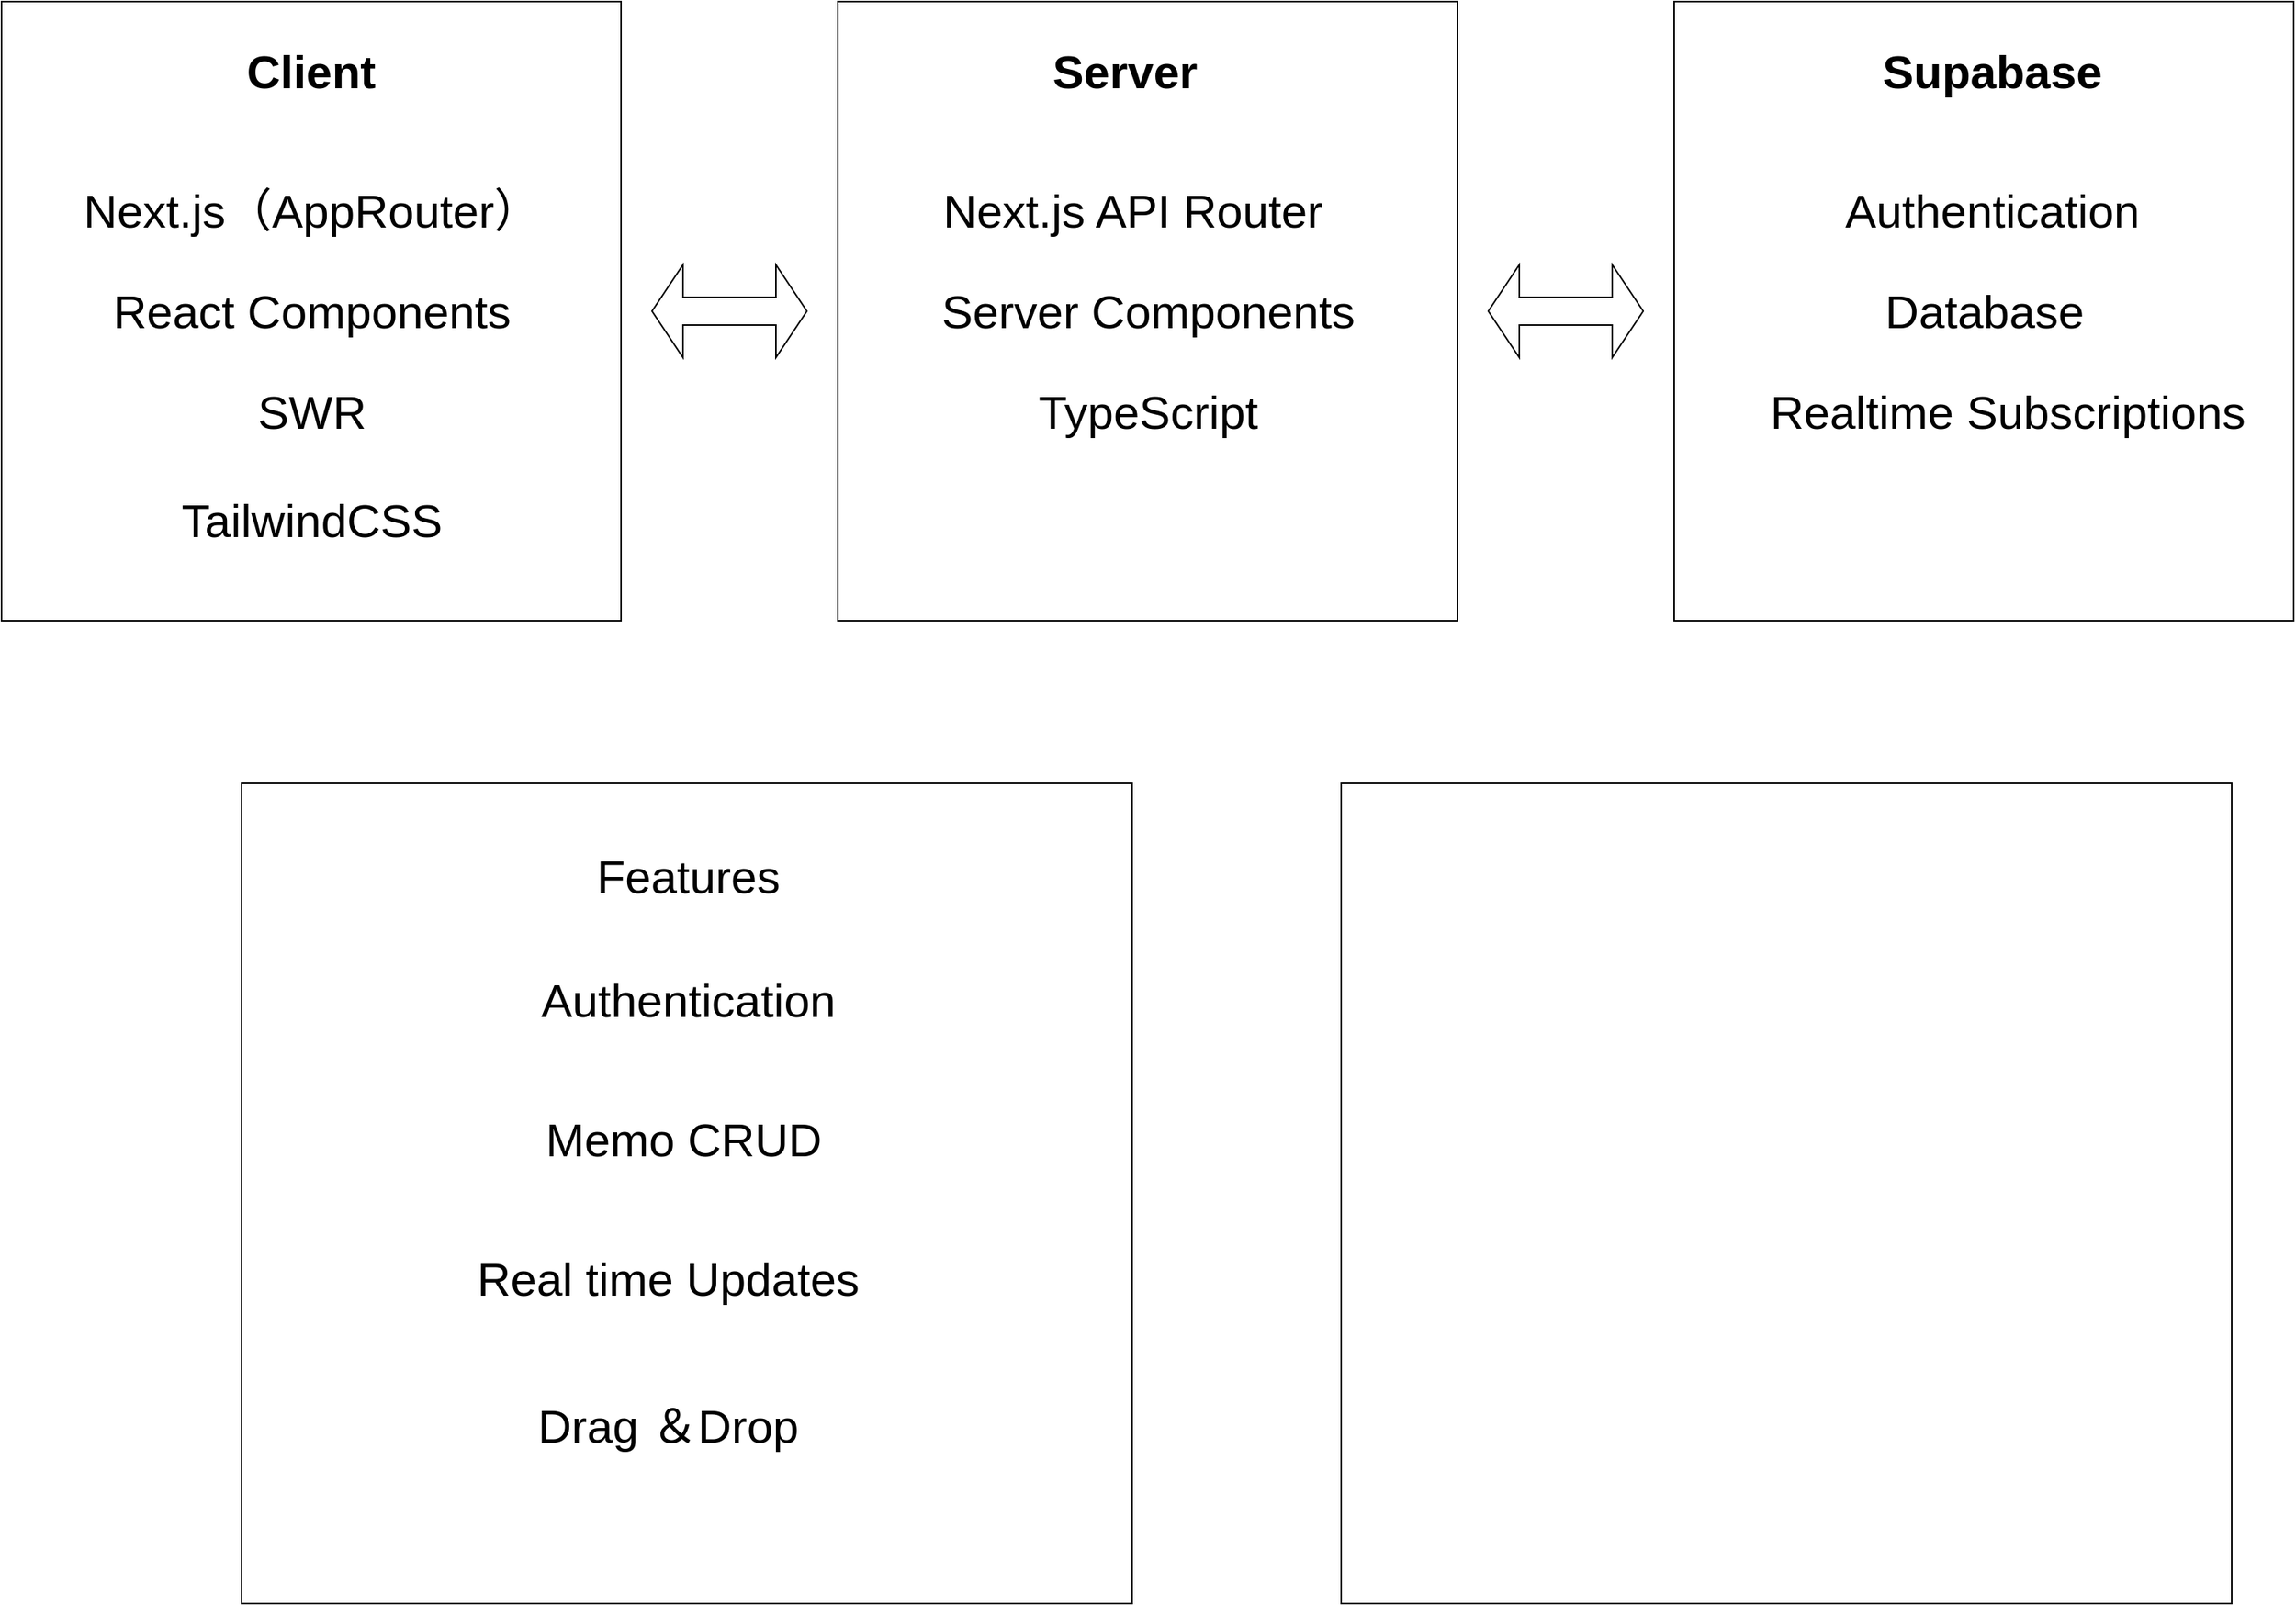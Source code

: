 <mxfile>
    <diagram id="nNBS9LOqIqCJ2TZCioTc" name="ページ1">
        <mxGraphModel dx="1288" dy="1948" grid="1" gridSize="10" guides="1" tooltips="1" connect="1" arrows="1" fold="1" page="1" pageScale="1" pageWidth="1654" pageHeight="1169" math="0" shadow="0">
            <root>
                <mxCell id="0"/>
                <mxCell id="1" parent="0"/>
                <mxCell id="2" value="" style="whiteSpace=wrap;html=1;aspect=fixed;" vertex="1" parent="1">
                    <mxGeometry x="80" y="80" width="400" height="400" as="geometry"/>
                </mxCell>
                <mxCell id="4" value="Client" style="text;strokeColor=none;align=center;fillColor=none;html=1;verticalAlign=middle;whiteSpace=wrap;rounded=0;fontSize=30;fontStyle=1" vertex="1" parent="1">
                    <mxGeometry x="250" y="110" width="60" height="30" as="geometry"/>
                </mxCell>
                <mxCell id="5" value="Next.js（AppRouter）" style="text;html=1;align=center;verticalAlign=middle;resizable=0;points=[];autosize=1;strokeColor=none;fillColor=none;fontSize=30;" vertex="1" parent="1">
                    <mxGeometry x="120" y="190" width="320" height="50" as="geometry"/>
                </mxCell>
                <mxCell id="6" value="React Components" style="text;html=1;align=center;verticalAlign=middle;resizable=0;points=[];autosize=1;strokeColor=none;fillColor=none;fontSize=30;" vertex="1" parent="1">
                    <mxGeometry x="140" y="255" width="280" height="50" as="geometry"/>
                </mxCell>
                <mxCell id="7" value="SWR" style="text;html=1;align=center;verticalAlign=middle;resizable=0;points=[];autosize=1;strokeColor=none;fillColor=none;fontSize=30;" vertex="1" parent="1">
                    <mxGeometry x="235" y="320" width="90" height="50" as="geometry"/>
                </mxCell>
                <mxCell id="8" value="TailwindCSS" style="text;html=1;align=center;verticalAlign=middle;resizable=0;points=[];autosize=1;strokeColor=none;fillColor=none;fontSize=30;" vertex="1" parent="1">
                    <mxGeometry x="185" y="390" width="190" height="50" as="geometry"/>
                </mxCell>
                <mxCell id="9" value="" style="whiteSpace=wrap;html=1;aspect=fixed;fontSize=30;" vertex="1" parent="1">
                    <mxGeometry x="620" y="80" width="400" height="400" as="geometry"/>
                </mxCell>
                <mxCell id="10" value="" style="whiteSpace=wrap;html=1;aspect=fixed;fontSize=30;" vertex="1" parent="1">
                    <mxGeometry x="1160" y="80" width="400" height="400" as="geometry"/>
                </mxCell>
                <mxCell id="12" value="Server" style="text;html=1;align=center;verticalAlign=middle;resizable=0;points=[];autosize=1;strokeColor=none;fillColor=none;fontSize=30;fontStyle=1" vertex="1" parent="1">
                    <mxGeometry x="745" y="100" width="120" height="50" as="geometry"/>
                </mxCell>
                <mxCell id="13" value="&lt;span style=&quot;&quot;&gt;Next.js API Router&lt;/span&gt;" style="text;html=1;align=center;verticalAlign=middle;resizable=0;points=[];autosize=1;strokeColor=none;fillColor=none;fontSize=30;" vertex="1" parent="1">
                    <mxGeometry x="675" y="190" width="270" height="50" as="geometry"/>
                </mxCell>
                <mxCell id="14" value="Server Components" style="text;html=1;align=center;verticalAlign=middle;resizable=0;points=[];autosize=1;strokeColor=none;fillColor=none;fontSize=30;" vertex="1" parent="1">
                    <mxGeometry x="675" y="255" width="290" height="50" as="geometry"/>
                </mxCell>
                <mxCell id="15" value="TypeScript" style="text;html=1;align=center;verticalAlign=middle;resizable=0;points=[];autosize=1;strokeColor=none;fillColor=none;fontSize=30;" vertex="1" parent="1">
                    <mxGeometry x="735" y="320" width="170" height="50" as="geometry"/>
                </mxCell>
                <mxCell id="16" value="Supabase" style="text;html=1;align=center;verticalAlign=middle;resizable=0;points=[];autosize=1;strokeColor=none;fillColor=none;fontSize=30;fontStyle=1" vertex="1" parent="1">
                    <mxGeometry x="1280" y="100" width="170" height="50" as="geometry"/>
                </mxCell>
                <mxCell id="18" value="Authentication" style="text;html=1;align=center;verticalAlign=middle;resizable=0;points=[];autosize=1;strokeColor=none;fillColor=none;fontSize=30;" vertex="1" parent="1">
                    <mxGeometry x="1260" y="190" width="210" height="50" as="geometry"/>
                </mxCell>
                <mxCell id="19" value="Database" style="text;html=1;align=center;verticalAlign=middle;resizable=0;points=[];autosize=1;strokeColor=none;fillColor=none;fontSize=30;" vertex="1" parent="1">
                    <mxGeometry x="1285" y="255" width="150" height="50" as="geometry"/>
                </mxCell>
                <mxCell id="20" value="Realtime Subscriptions" style="text;html=1;align=center;verticalAlign=middle;resizable=0;points=[];autosize=1;strokeColor=none;fillColor=none;fontSize=30;" vertex="1" parent="1">
                    <mxGeometry x="1210" y="320" width="330" height="50" as="geometry"/>
                </mxCell>
                <mxCell id="21" value="" style="shape=doubleArrow;whiteSpace=wrap;html=1;fontSize=30;" vertex="1" parent="1">
                    <mxGeometry x="1040" y="250" width="100" height="60" as="geometry"/>
                </mxCell>
                <mxCell id="22" value="" style="shape=doubleArrow;whiteSpace=wrap;html=1;fontSize=30;" vertex="1" parent="1">
                    <mxGeometry x="500" y="250" width="100" height="60" as="geometry"/>
                </mxCell>
                <mxCell id="23" value="" style="rounded=0;whiteSpace=wrap;html=1;fontSize=30;" vertex="1" parent="1">
                    <mxGeometry x="235" y="585" width="575" height="530" as="geometry"/>
                </mxCell>
                <mxCell id="24" value="" style="rounded=0;whiteSpace=wrap;html=1;fontSize=30;" vertex="1" parent="1">
                    <mxGeometry x="945" y="585" width="575" height="530" as="geometry"/>
                </mxCell>
                <mxCell id="25" value="Features" style="text;html=1;align=center;verticalAlign=middle;resizable=0;points=[];autosize=1;strokeColor=none;fillColor=none;fontSize=30;" vertex="1" parent="1">
                    <mxGeometry x="452.5" y="620" width="140" height="50" as="geometry"/>
                </mxCell>
                <mxCell id="26" value="Authentication" style="text;html=1;align=center;verticalAlign=middle;resizable=0;points=[];autosize=1;strokeColor=none;fillColor=none;fontSize=30;" vertex="1" parent="1">
                    <mxGeometry x="417.5" y="700" width="210" height="50" as="geometry"/>
                </mxCell>
                <mxCell id="27" value="Memo CRUD" style="text;html=1;align=center;verticalAlign=middle;resizable=0;points=[];autosize=1;strokeColor=none;fillColor=none;fontSize=30;" vertex="1" parent="1">
                    <mxGeometry x="420" y="790" width="200" height="50" as="geometry"/>
                </mxCell>
                <mxCell id="28" value="Real time Updates" style="text;html=1;align=center;verticalAlign=middle;resizable=0;points=[];autosize=1;strokeColor=none;fillColor=none;fontSize=30;" vertex="1" parent="1">
                    <mxGeometry x="375" y="880" width="270" height="50" as="geometry"/>
                </mxCell>
                <mxCell id="29" value="Drag ＆Drop" style="text;html=1;align=center;verticalAlign=middle;resizable=0;points=[];autosize=1;strokeColor=none;fillColor=none;fontSize=30;" vertex="1" parent="1">
                    <mxGeometry x="415" y="975" width="190" height="50" as="geometry"/>
                </mxCell>
            </root>
        </mxGraphModel>
    </diagram>
</mxfile>